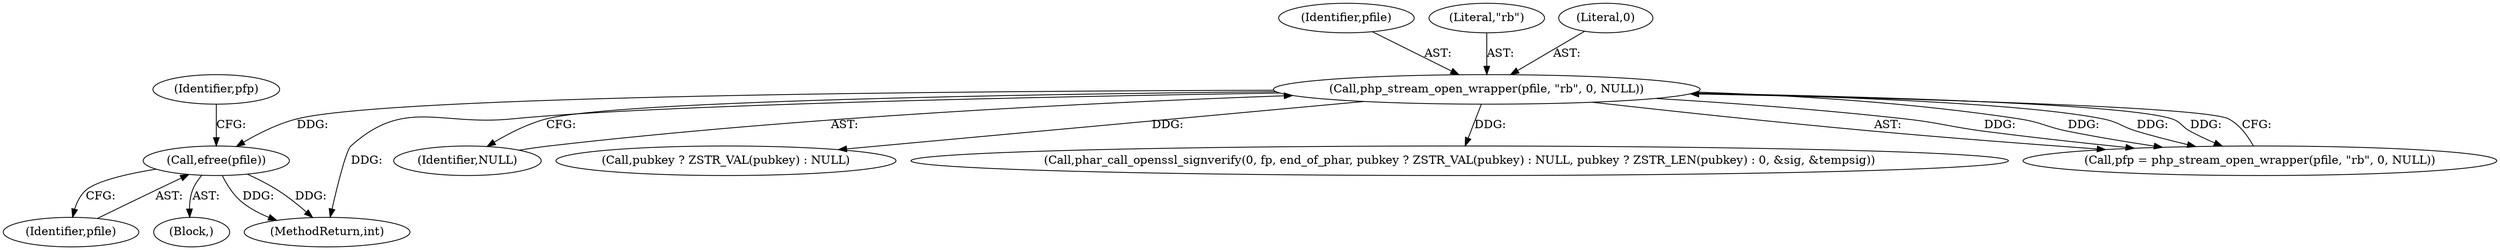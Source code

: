 digraph "0_php-src_0bfb970f43acd1e81d11be1154805f86655f15d5?w=1@API" {
"1000174" [label="(Call,efree(pfile))"];
"1000169" [label="(Call,php_stream_open_wrapper(pfile, \"rb\", 0, NULL))"];
"1000179" [label="(Identifier,pfp)"];
"1000174" [label="(Call,efree(pfile))"];
"1000175" [label="(Identifier,pfile)"];
"1000170" [label="(Identifier,pfile)"];
"1000125" [label="(Block,)"];
"1000173" [label="(Identifier,NULL)"];
"1000171" [label="(Literal,\"rb\")"];
"1000218" [label="(Call,pubkey ? ZSTR_VAL(pubkey) : NULL)"];
"1000172" [label="(Literal,0)"];
"1000697" [label="(MethodReturn,int)"];
"1000214" [label="(Call,phar_call_openssl_signverify(0, fp, end_of_phar, pubkey ? ZSTR_VAL(pubkey) : NULL, pubkey ? ZSTR_LEN(pubkey) : 0, &sig, &tempsig))"];
"1000169" [label="(Call,php_stream_open_wrapper(pfile, \"rb\", 0, NULL))"];
"1000167" [label="(Call,pfp = php_stream_open_wrapper(pfile, \"rb\", 0, NULL))"];
"1000174" -> "1000125"  [label="AST: "];
"1000174" -> "1000175"  [label="CFG: "];
"1000175" -> "1000174"  [label="AST: "];
"1000179" -> "1000174"  [label="CFG: "];
"1000174" -> "1000697"  [label="DDG: "];
"1000174" -> "1000697"  [label="DDG: "];
"1000169" -> "1000174"  [label="DDG: "];
"1000169" -> "1000167"  [label="AST: "];
"1000169" -> "1000173"  [label="CFG: "];
"1000170" -> "1000169"  [label="AST: "];
"1000171" -> "1000169"  [label="AST: "];
"1000172" -> "1000169"  [label="AST: "];
"1000173" -> "1000169"  [label="AST: "];
"1000167" -> "1000169"  [label="CFG: "];
"1000169" -> "1000697"  [label="DDG: "];
"1000169" -> "1000167"  [label="DDG: "];
"1000169" -> "1000167"  [label="DDG: "];
"1000169" -> "1000167"  [label="DDG: "];
"1000169" -> "1000167"  [label="DDG: "];
"1000169" -> "1000214"  [label="DDG: "];
"1000169" -> "1000218"  [label="DDG: "];
}
